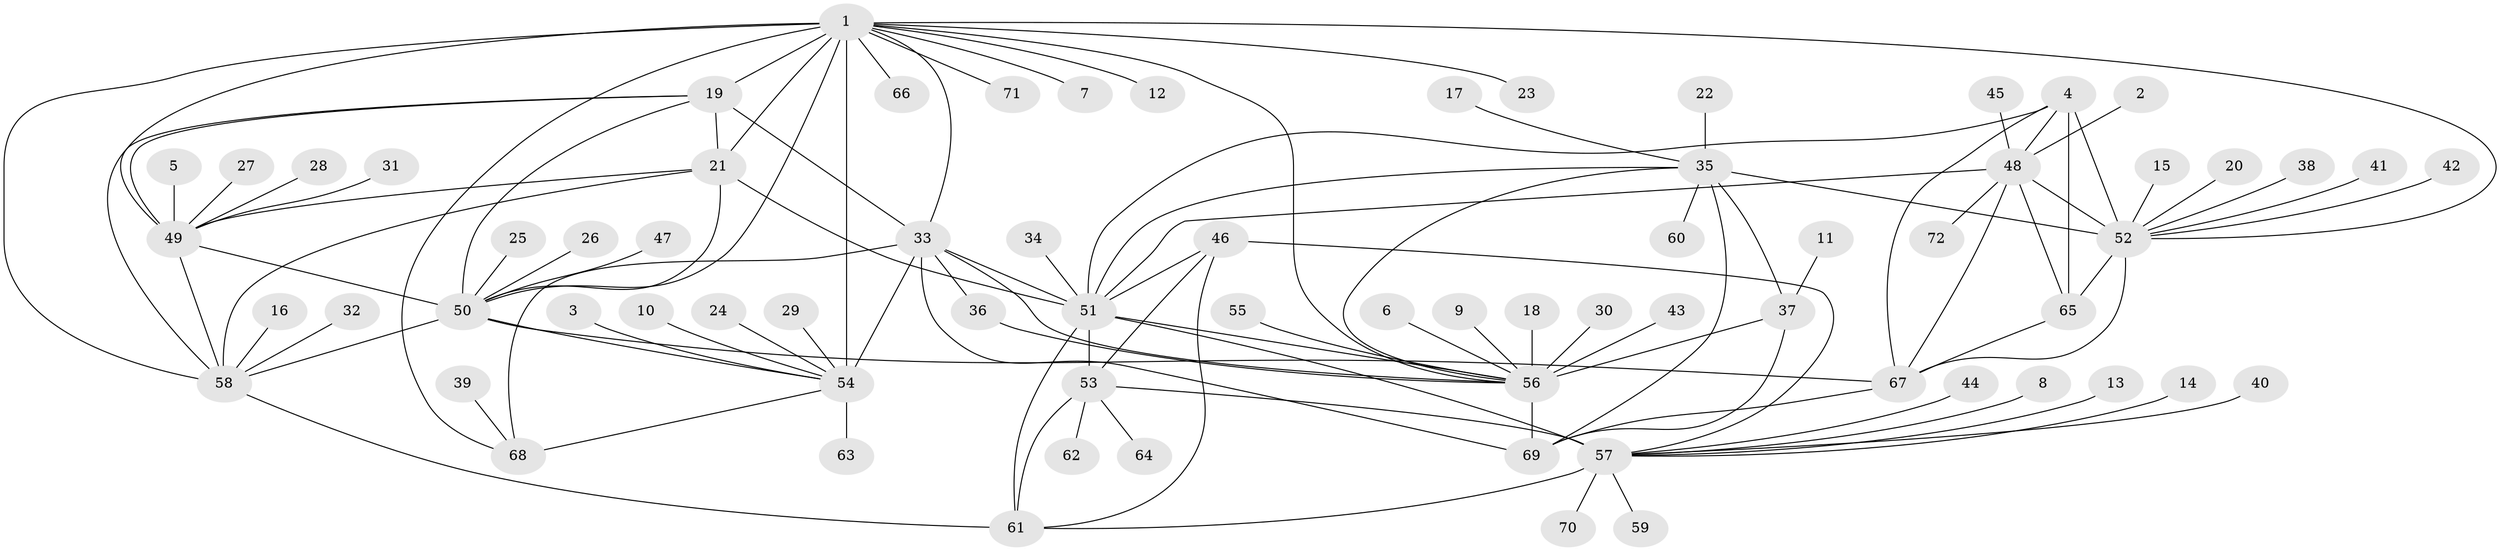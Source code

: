 // original degree distribution, {11: 0.034722222222222224, 8: 0.05555555555555555, 9: 0.04861111111111111, 7: 0.027777777777777776, 12: 0.034722222222222224, 13: 0.013888888888888888, 6: 0.020833333333333332, 16: 0.006944444444444444, 1: 0.6041666666666666, 2: 0.1388888888888889, 4: 0.006944444444444444, 3: 0.006944444444444444}
// Generated by graph-tools (version 1.1) at 2025/26/03/09/25 03:26:42]
// undirected, 72 vertices, 113 edges
graph export_dot {
graph [start="1"]
  node [color=gray90,style=filled];
  1;
  2;
  3;
  4;
  5;
  6;
  7;
  8;
  9;
  10;
  11;
  12;
  13;
  14;
  15;
  16;
  17;
  18;
  19;
  20;
  21;
  22;
  23;
  24;
  25;
  26;
  27;
  28;
  29;
  30;
  31;
  32;
  33;
  34;
  35;
  36;
  37;
  38;
  39;
  40;
  41;
  42;
  43;
  44;
  45;
  46;
  47;
  48;
  49;
  50;
  51;
  52;
  53;
  54;
  55;
  56;
  57;
  58;
  59;
  60;
  61;
  62;
  63;
  64;
  65;
  66;
  67;
  68;
  69;
  70;
  71;
  72;
  1 -- 7 [weight=1.0];
  1 -- 12 [weight=1.0];
  1 -- 19 [weight=2.0];
  1 -- 21 [weight=2.0];
  1 -- 23 [weight=1.0];
  1 -- 33 [weight=4.0];
  1 -- 49 [weight=2.0];
  1 -- 50 [weight=2.0];
  1 -- 52 [weight=1.0];
  1 -- 54 [weight=4.0];
  1 -- 56 [weight=1.0];
  1 -- 58 [weight=2.0];
  1 -- 66 [weight=1.0];
  1 -- 68 [weight=2.0];
  1 -- 71 [weight=1.0];
  2 -- 48 [weight=1.0];
  3 -- 54 [weight=1.0];
  4 -- 48 [weight=2.0];
  4 -- 51 [weight=1.0];
  4 -- 52 [weight=4.0];
  4 -- 65 [weight=2.0];
  4 -- 67 [weight=2.0];
  5 -- 49 [weight=1.0];
  6 -- 56 [weight=1.0];
  8 -- 57 [weight=1.0];
  9 -- 56 [weight=1.0];
  10 -- 54 [weight=1.0];
  11 -- 37 [weight=1.0];
  13 -- 57 [weight=1.0];
  14 -- 57 [weight=1.0];
  15 -- 52 [weight=1.0];
  16 -- 58 [weight=1.0];
  17 -- 35 [weight=1.0];
  18 -- 56 [weight=1.0];
  19 -- 21 [weight=1.0];
  19 -- 33 [weight=1.0];
  19 -- 49 [weight=1.0];
  19 -- 50 [weight=1.0];
  19 -- 58 [weight=1.0];
  20 -- 52 [weight=1.0];
  21 -- 49 [weight=1.0];
  21 -- 50 [weight=1.0];
  21 -- 51 [weight=1.0];
  21 -- 58 [weight=1.0];
  22 -- 35 [weight=1.0];
  24 -- 54 [weight=1.0];
  25 -- 50 [weight=1.0];
  26 -- 50 [weight=1.0];
  27 -- 49 [weight=1.0];
  28 -- 49 [weight=1.0];
  29 -- 54 [weight=1.0];
  30 -- 56 [weight=1.0];
  31 -- 49 [weight=1.0];
  32 -- 58 [weight=1.0];
  33 -- 36 [weight=1.0];
  33 -- 51 [weight=1.0];
  33 -- 54 [weight=4.0];
  33 -- 56 [weight=1.0];
  33 -- 68 [weight=2.0];
  33 -- 69 [weight=1.0];
  34 -- 51 [weight=1.0];
  35 -- 37 [weight=1.0];
  35 -- 51 [weight=1.0];
  35 -- 52 [weight=1.0];
  35 -- 56 [weight=2.0];
  35 -- 60 [weight=1.0];
  35 -- 69 [weight=3.0];
  36 -- 56 [weight=1.0];
  37 -- 56 [weight=2.0];
  37 -- 69 [weight=3.0];
  38 -- 52 [weight=1.0];
  39 -- 68 [weight=1.0];
  40 -- 57 [weight=1.0];
  41 -- 52 [weight=1.0];
  42 -- 52 [weight=1.0];
  43 -- 56 [weight=1.0];
  44 -- 57 [weight=1.0];
  45 -- 48 [weight=1.0];
  46 -- 51 [weight=1.0];
  46 -- 53 [weight=2.0];
  46 -- 57 [weight=2.0];
  46 -- 61 [weight=1.0];
  47 -- 50 [weight=1.0];
  48 -- 51 [weight=1.0];
  48 -- 52 [weight=2.0];
  48 -- 65 [weight=1.0];
  48 -- 67 [weight=1.0];
  48 -- 72 [weight=1.0];
  49 -- 50 [weight=1.0];
  49 -- 58 [weight=1.0];
  50 -- 54 [weight=1.0];
  50 -- 58 [weight=1.0];
  50 -- 67 [weight=1.0];
  51 -- 53 [weight=2.0];
  51 -- 56 [weight=1.0];
  51 -- 57 [weight=2.0];
  51 -- 61 [weight=1.0];
  52 -- 65 [weight=2.0];
  52 -- 67 [weight=2.0];
  53 -- 57 [weight=4.0];
  53 -- 61 [weight=2.0];
  53 -- 62 [weight=1.0];
  53 -- 64 [weight=1.0];
  54 -- 63 [weight=1.0];
  54 -- 68 [weight=2.0];
  55 -- 56 [weight=1.0];
  56 -- 69 [weight=6.0];
  57 -- 59 [weight=1.0];
  57 -- 61 [weight=2.0];
  57 -- 70 [weight=1.0];
  58 -- 61 [weight=1.0];
  65 -- 67 [weight=1.0];
  67 -- 69 [weight=1.0];
}

